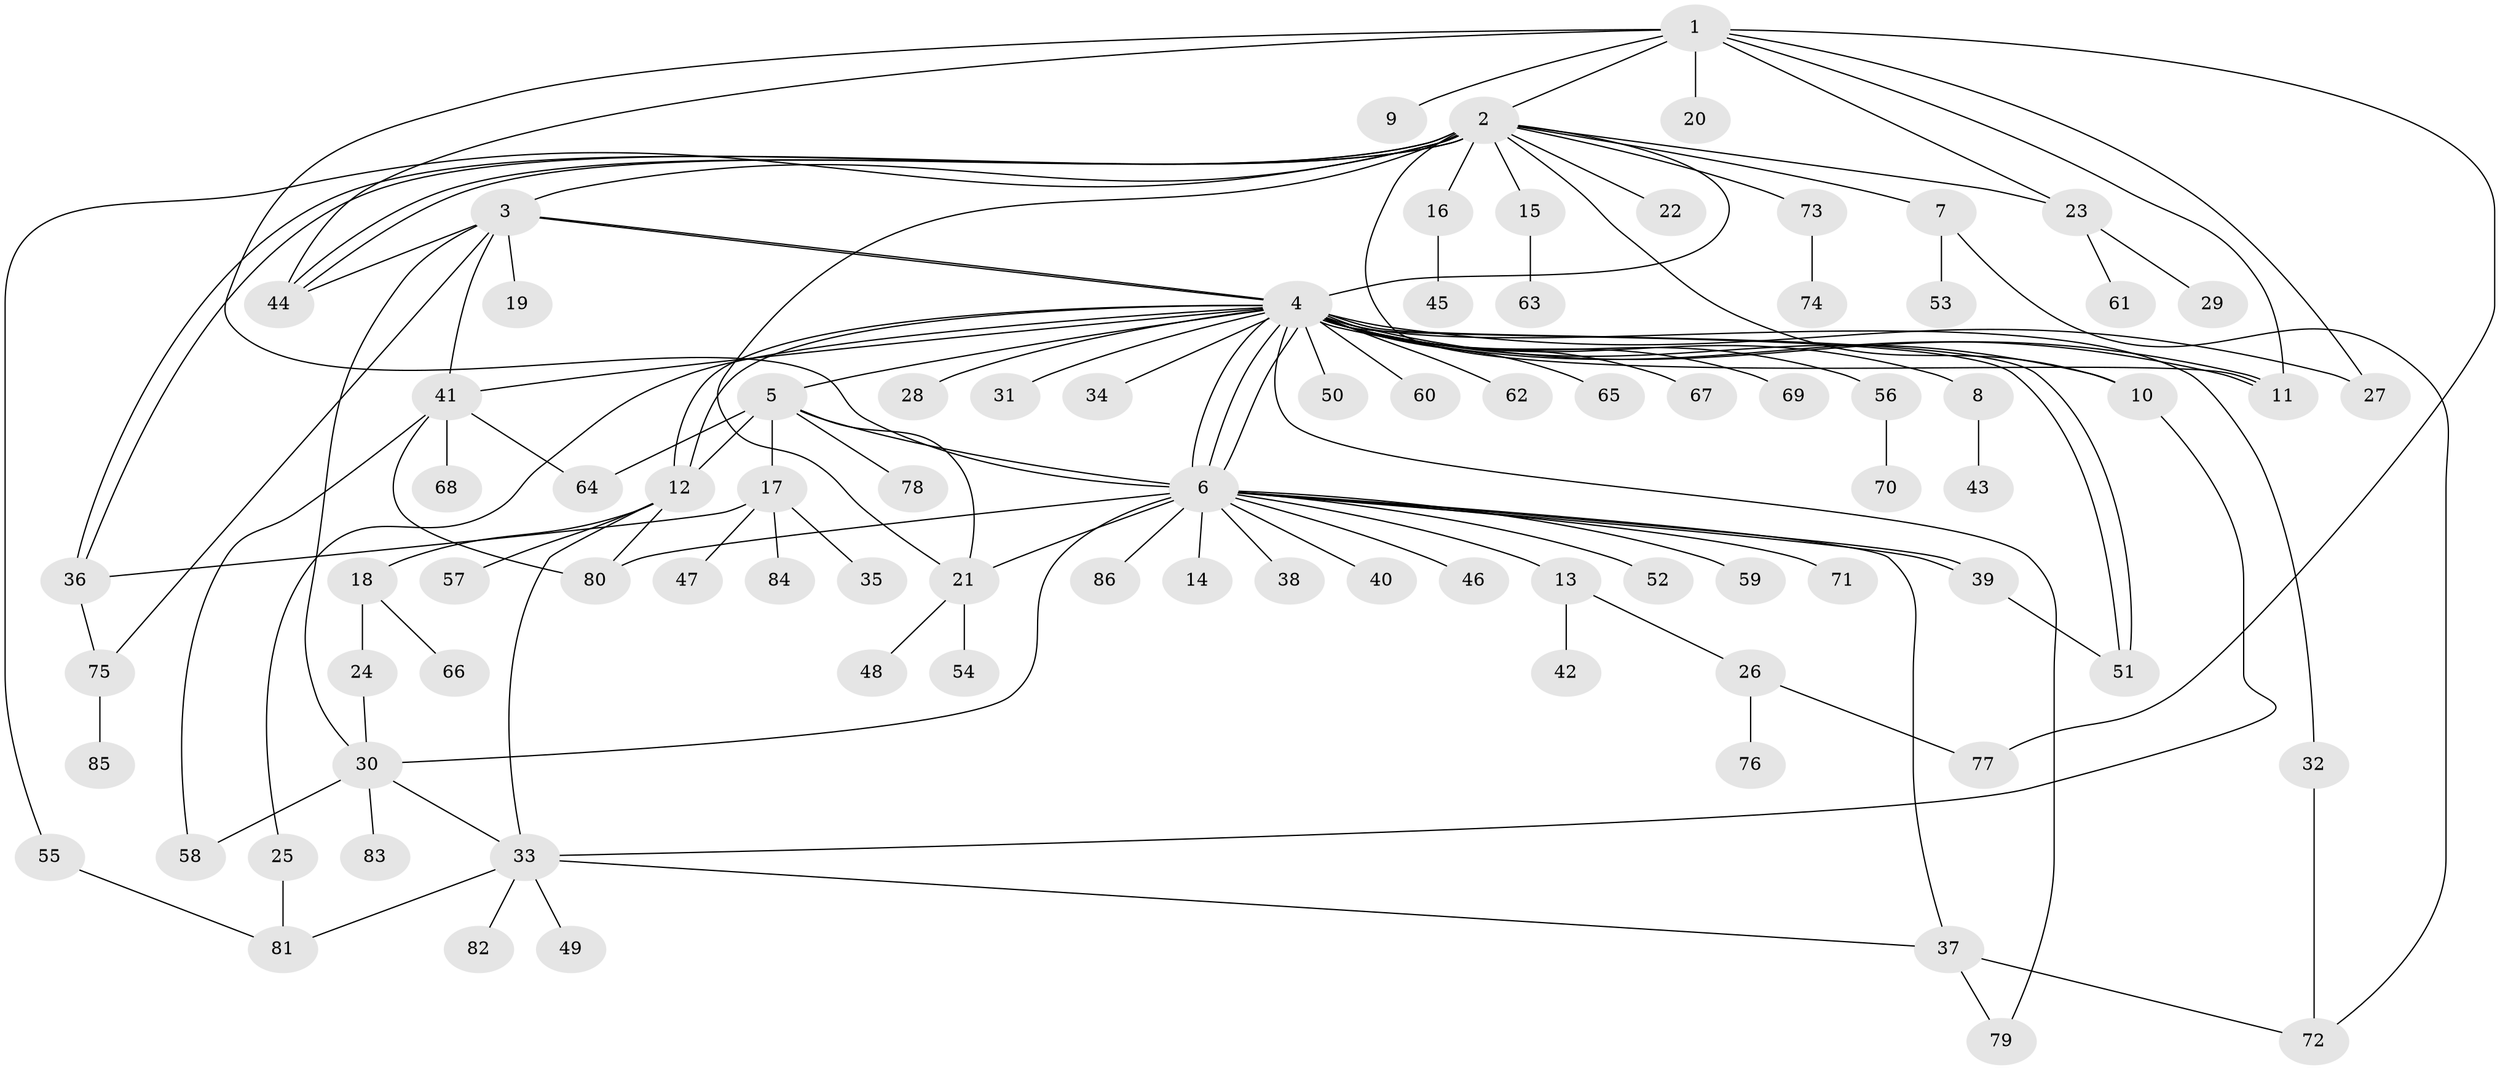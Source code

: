 // coarse degree distribution, {7: 0.046511627906976744, 21: 0.023255813953488372, 6: 0.023255813953488372, 17: 0.023255813953488372, 3: 0.16279069767441862, 1: 0.5581395348837209, 2: 0.11627906976744186, 9: 0.023255813953488372, 4: 0.023255813953488372}
// Generated by graph-tools (version 1.1) at 2025/18/03/04/25 18:18:02]
// undirected, 86 vertices, 126 edges
graph export_dot {
graph [start="1"]
  node [color=gray90,style=filled];
  1;
  2;
  3;
  4;
  5;
  6;
  7;
  8;
  9;
  10;
  11;
  12;
  13;
  14;
  15;
  16;
  17;
  18;
  19;
  20;
  21;
  22;
  23;
  24;
  25;
  26;
  27;
  28;
  29;
  30;
  31;
  32;
  33;
  34;
  35;
  36;
  37;
  38;
  39;
  40;
  41;
  42;
  43;
  44;
  45;
  46;
  47;
  48;
  49;
  50;
  51;
  52;
  53;
  54;
  55;
  56;
  57;
  58;
  59;
  60;
  61;
  62;
  63;
  64;
  65;
  66;
  67;
  68;
  69;
  70;
  71;
  72;
  73;
  74;
  75;
  76;
  77;
  78;
  79;
  80;
  81;
  82;
  83;
  84;
  85;
  86;
  1 -- 2;
  1 -- 6;
  1 -- 9;
  1 -- 11;
  1 -- 20;
  1 -- 23;
  1 -- 27;
  1 -- 44;
  1 -- 77;
  2 -- 3;
  2 -- 4;
  2 -- 7;
  2 -- 10;
  2 -- 11;
  2 -- 15;
  2 -- 16;
  2 -- 21;
  2 -- 22;
  2 -- 23;
  2 -- 36;
  2 -- 36;
  2 -- 44;
  2 -- 44;
  2 -- 55;
  2 -- 73;
  3 -- 4;
  3 -- 4;
  3 -- 19;
  3 -- 30;
  3 -- 41;
  3 -- 44;
  3 -- 75;
  4 -- 5;
  4 -- 6;
  4 -- 6;
  4 -- 6;
  4 -- 8;
  4 -- 10;
  4 -- 11;
  4 -- 11;
  4 -- 12;
  4 -- 12;
  4 -- 25;
  4 -- 27;
  4 -- 28;
  4 -- 31;
  4 -- 32;
  4 -- 34;
  4 -- 41;
  4 -- 50;
  4 -- 51;
  4 -- 51;
  4 -- 56;
  4 -- 60;
  4 -- 62;
  4 -- 65;
  4 -- 67;
  4 -- 69;
  4 -- 79;
  5 -- 6;
  5 -- 12;
  5 -- 17;
  5 -- 21;
  5 -- 64;
  5 -- 78;
  6 -- 13;
  6 -- 14;
  6 -- 21;
  6 -- 30;
  6 -- 37;
  6 -- 38;
  6 -- 39;
  6 -- 39;
  6 -- 40;
  6 -- 46;
  6 -- 52;
  6 -- 59;
  6 -- 71;
  6 -- 80;
  6 -- 86;
  7 -- 53;
  7 -- 72;
  8 -- 43;
  10 -- 33;
  12 -- 18;
  12 -- 33;
  12 -- 57;
  12 -- 80;
  13 -- 26;
  13 -- 42;
  15 -- 63;
  16 -- 45;
  17 -- 35;
  17 -- 36;
  17 -- 47;
  17 -- 84;
  18 -- 24;
  18 -- 66;
  21 -- 48;
  21 -- 54;
  23 -- 29;
  23 -- 61;
  24 -- 30;
  25 -- 81;
  26 -- 76;
  26 -- 77;
  30 -- 33;
  30 -- 58;
  30 -- 83;
  32 -- 72;
  33 -- 37;
  33 -- 49;
  33 -- 81;
  33 -- 82;
  36 -- 75;
  37 -- 72;
  37 -- 79;
  39 -- 51;
  41 -- 58;
  41 -- 64;
  41 -- 68;
  41 -- 80;
  55 -- 81;
  56 -- 70;
  73 -- 74;
  75 -- 85;
}
